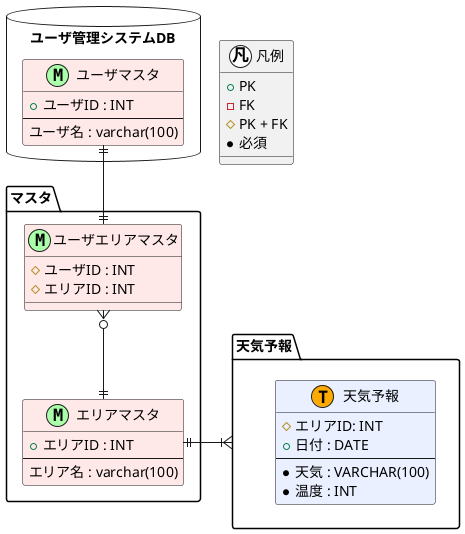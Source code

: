 @startuml

/' 背景色定義  '/
!define MASTER_BACK_COLOR #FFE9E8
!define TRANSACTION_BACK_COLOR #EAF0FF

/' マークの色定義  '/
!define MASTER_MARK_COLOR AAFFAA
!define TRANSACTION_MARK_CORLOR FFAA00

entity "凡例" <<凡, FFFFFF>> {
+ PK
- FK
# PK + FK
* 必須
}

/' --- エンティティ --- '/

package "ユーザ管理システムDB" as Ext <<Database>> {
    entity "ユーザマスタ" as ExtUserMaster <<M,MASTER_MARK_COLOR>> MASTER_BACK_COLOR {
    + ユーザID : INT
    --
    ユーザ名 : varchar(100)
    }
}

package "マスタ" as Master  {
    entity "ユーザエリアマスタ" as UserMaster <<M,MASTER_MARK_COLOR>> MASTER_BACK_COLOR{
    # ユーザID : INT
    # エリアID : INT
    }

    entity "エリアマスタ" as AreaMaster <<M,MASTER_MARK_COLOR>> MASTER_BACK_COLOR {
    + エリアID : INT
    --
    エリア名 : varchar(100)
    }
}

package "天気予報" as WeatherForecast  {
    entity "天気予報" as WeatherForecast <<T,TRANSACTION_MARK_CORLOR>> TRANSACTION_BACK_COLOR {
    # エリアID: INT
    + 日付 : DATE
    --
    * 天気 : VARCHAR(100)
    * 温度 : INT
    }
}

/' --- リレーション / カーディナリティ --- '/
ExtUserMaster ||-d-|| UserMaster
UserMaster }o-d-|| AreaMaster
AreaMaster ||-r-|{ WeatherForecast

@enduml